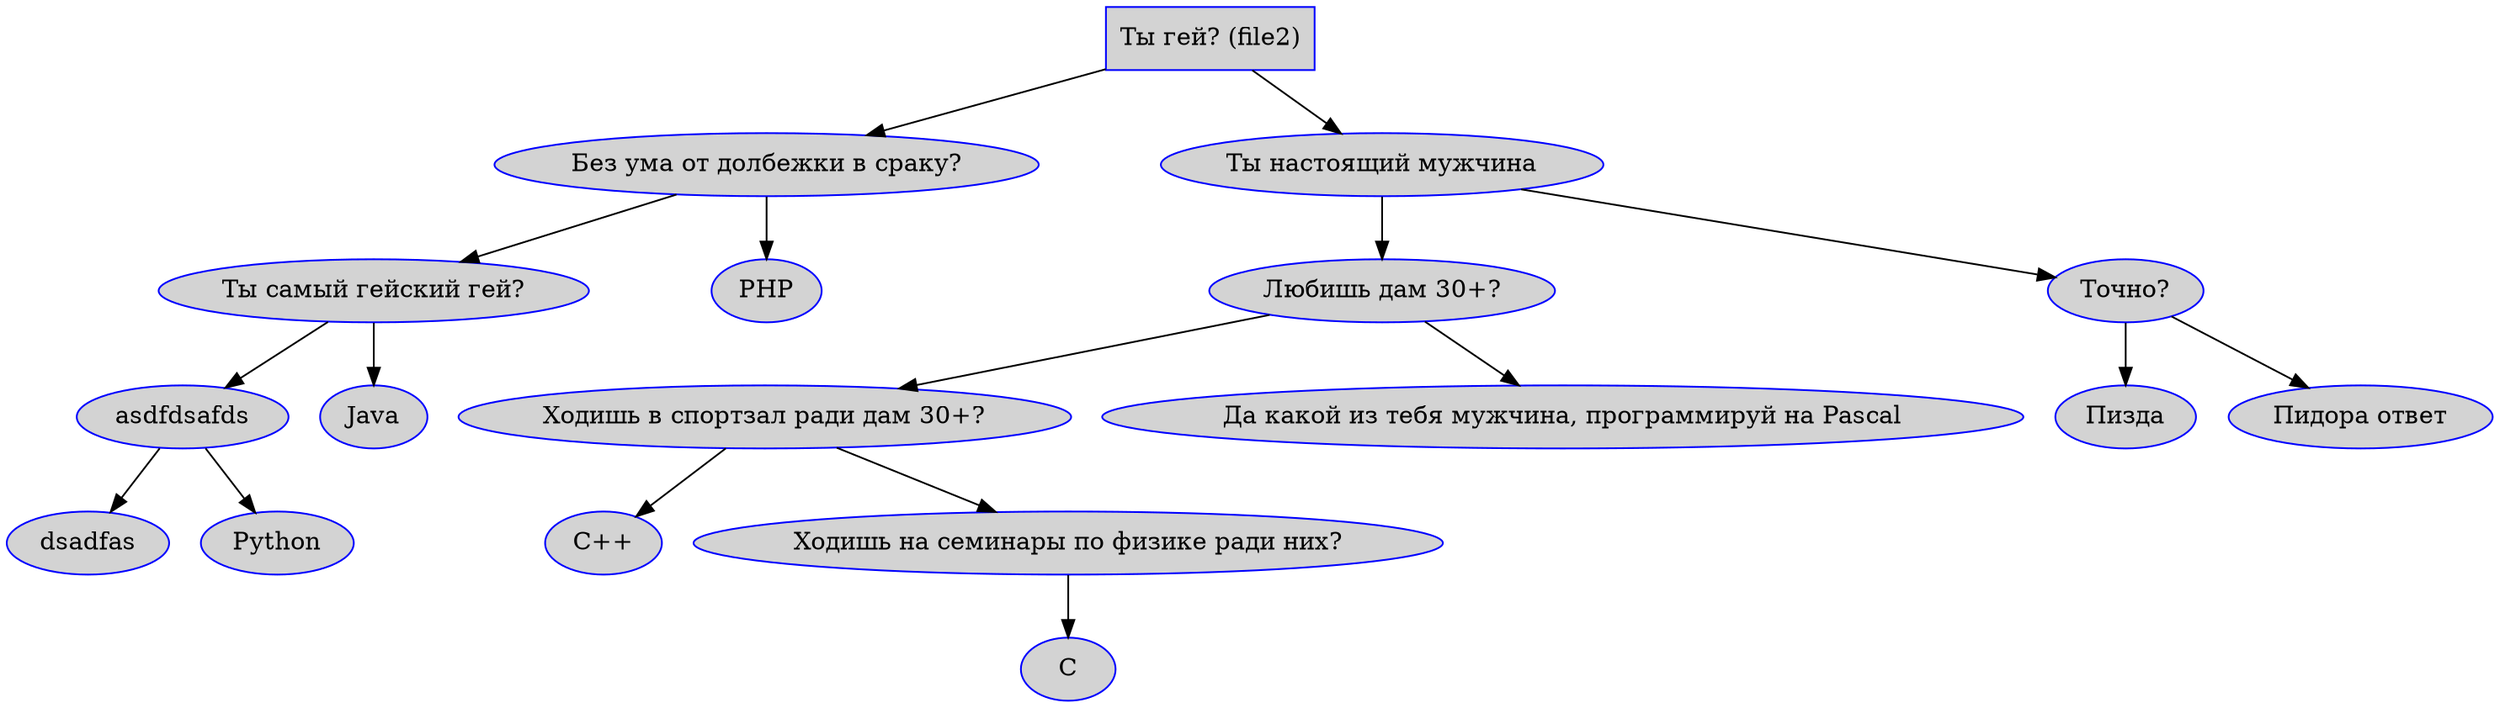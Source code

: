 digraph Cock{
node[color=blue,fontsize=14, style=filled,fillcolor=lightgrey]
"Ты гей? (file2)" [shape=rectangle]
"Ты гей? (file2)" -> "Без ума от долбежки в сраку?"
"Ты гей? (file2)" -> "Ты настоящий мужчина"
"Без ума от долбежки в сраку?" -> "Ты самый гейский гей?"
"Без ума от долбежки в сраку?" -> "PHP"
"Ты самый гейский гей?" -> "asdfdsafds"
"Ты самый гейский гей?" -> "Java"
"asdfdsafds" -> "dsadfas"
"asdfdsafds" -> "Python"
"Ты настоящий мужчина" -> "Любишь дам 30+?"
"Ты настоящий мужчина" -> "Точно?"
"Любишь дам 30+?" -> "Ходишь в спортзал ради дам 30+?"
"Любишь дам 30+?" -> "Да какой из тебя мужчина, программируй на Pascal"
"Ходишь в спортзал ради дам 30+?" -> "C++"
"Ходишь в спортзал ради дам 30+?" -> "Ходишь на семинары по физике ради них?"
"Ходишь на семинары по физике ради них?" -> "C"
"Точно?" -> "Пизда"
"Точно?" -> "Пидора ответ"
}
